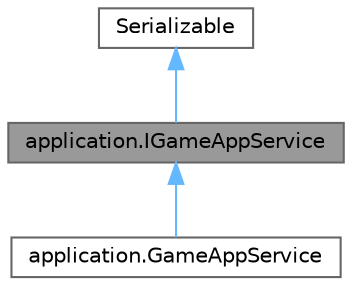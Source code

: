digraph "application.IGameAppService"
{
 // LATEX_PDF_SIZE
  bgcolor="transparent";
  edge [fontname=Helvetica,fontsize=10,labelfontname=Helvetica,labelfontsize=10];
  node [fontname=Helvetica,fontsize=10,shape=box,height=0.2,width=0.4];
  Node1 [id="Node000001",label="application.IGameAppService",height=0.2,width=0.4,color="gray40", fillcolor="grey60", style="filled", fontcolor="black",tooltip="Interfaz que define el servicio de aplicación para interactuar con una sesión de juego."];
  Node2 -> Node1 [id="edge1_Node000001_Node000002",dir="back",color="steelblue1",style="solid",tooltip=" "];
  Node2 [id="Node000002",label="Serializable",height=0.2,width=0.4,color="gray40", fillcolor="white", style="filled",tooltip=" "];
  Node1 -> Node3 [id="edge2_Node000001_Node000003",dir="back",color="steelblue1",style="solid",tooltip=" "];
  Node3 [id="Node000003",label="application.GameAppService",height=0.2,width=0.4,color="gray40", fillcolor="white", style="filled",URL="$classapplication_1_1_game_app_service.html",tooltip="Servicio de aplicación que actúa como intermediario entre el dominio del juego y la capa de presentac..."];
}

